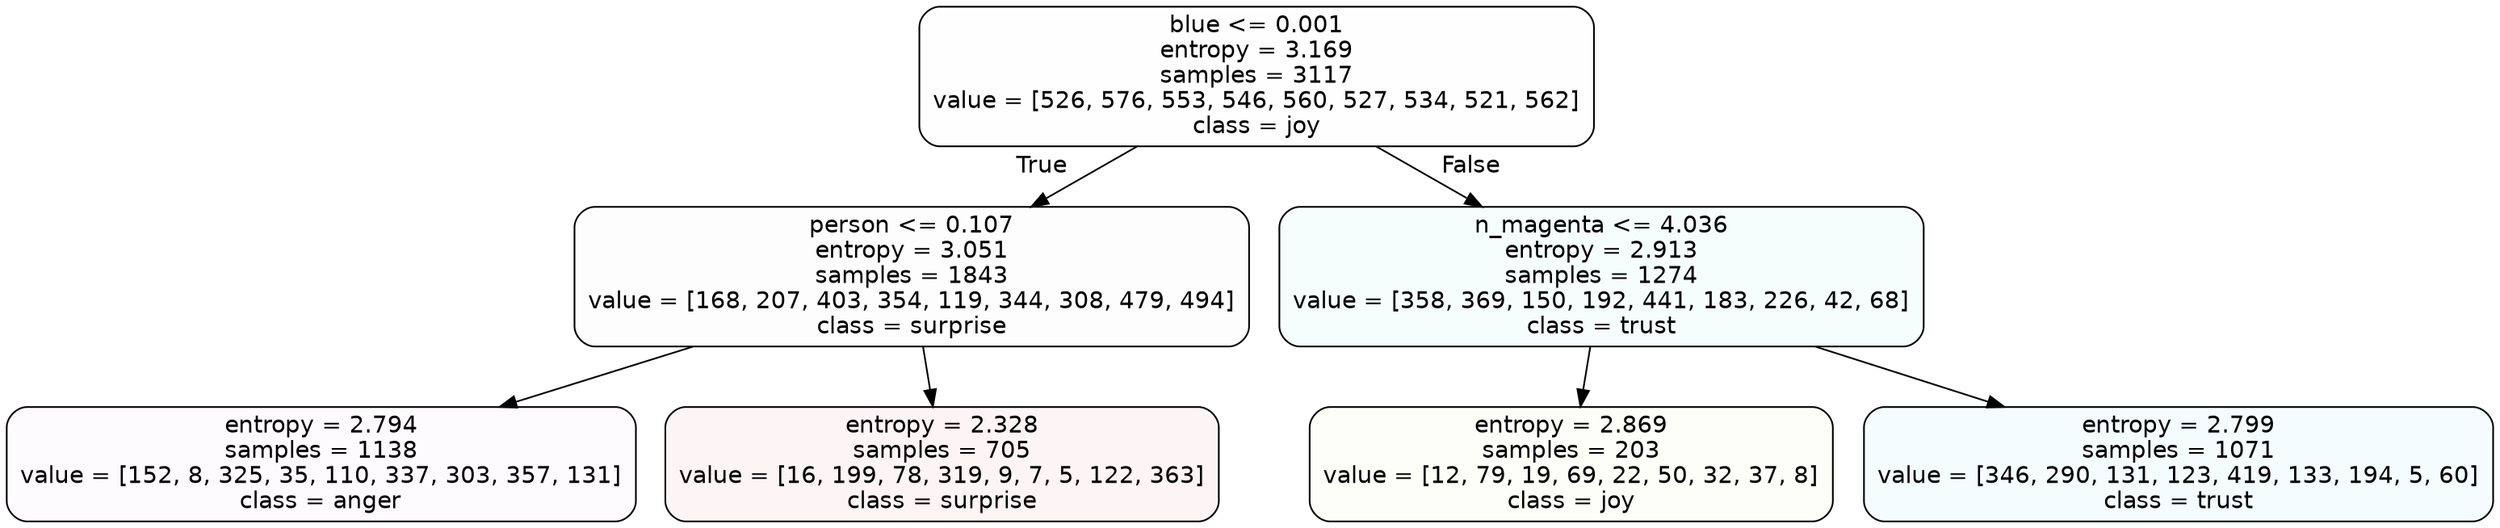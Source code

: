 digraph Tree {
node [shape=box, style="filled, rounded", color="black", fontname=helvetica] ;
edge [fontname=helvetica] ;
0 [label="blue <= 0.001\nentropy = 3.169\nsamples = 3117\nvalue = [526, 576, 553, 546, 560, 527, 534, 521, 562]\nclass = joy", fillcolor="#d7e53901"] ;
1 [label="person <= 0.107\nentropy = 3.051\nsamples = 1843\nvalue = [168, 207, 403, 354, 119, 344, 308, 479, 494]\nclass = surprise", fillcolor="#e5396402"] ;
0 -> 1 [labeldistance=2.5, labelangle=45, headlabel="True"] ;
2 [label="entropy = 2.794\nsamples = 1138\nvalue = [152, 8, 325, 35, 110, 337, 303, 357, 131]\nclass = anger", fillcolor="#e539d704"] ;
1 -> 2 ;
3 [label="entropy = 2.328\nsamples = 705\nvalue = [16, 199, 78, 319, 9, 7, 5, 122, 363]\nclass = surprise", fillcolor="#e539640e"] ;
1 -> 3 ;
4 [label="n_magenta <= 4.036\nentropy = 2.913\nsamples = 1274\nvalue = [358, 369, 150, 192, 441, 183, 226, 42, 68]\nclass = trust", fillcolor="#39d7e50b"] ;
0 -> 4 [labeldistance=2.5, labelangle=-45, headlabel="False"] ;
5 [label="entropy = 2.869\nsamples = 203\nvalue = [12, 79, 19, 69, 22, 50, 32, 37, 8]\nclass = joy", fillcolor="#d7e5390a"] ;
4 -> 5 ;
6 [label="entropy = 2.799\nsamples = 1071\nvalue = [346, 290, 131, 123, 419, 133, 194, 5, 60]\nclass = trust", fillcolor="#39d7e50e"] ;
4 -> 6 ;
}